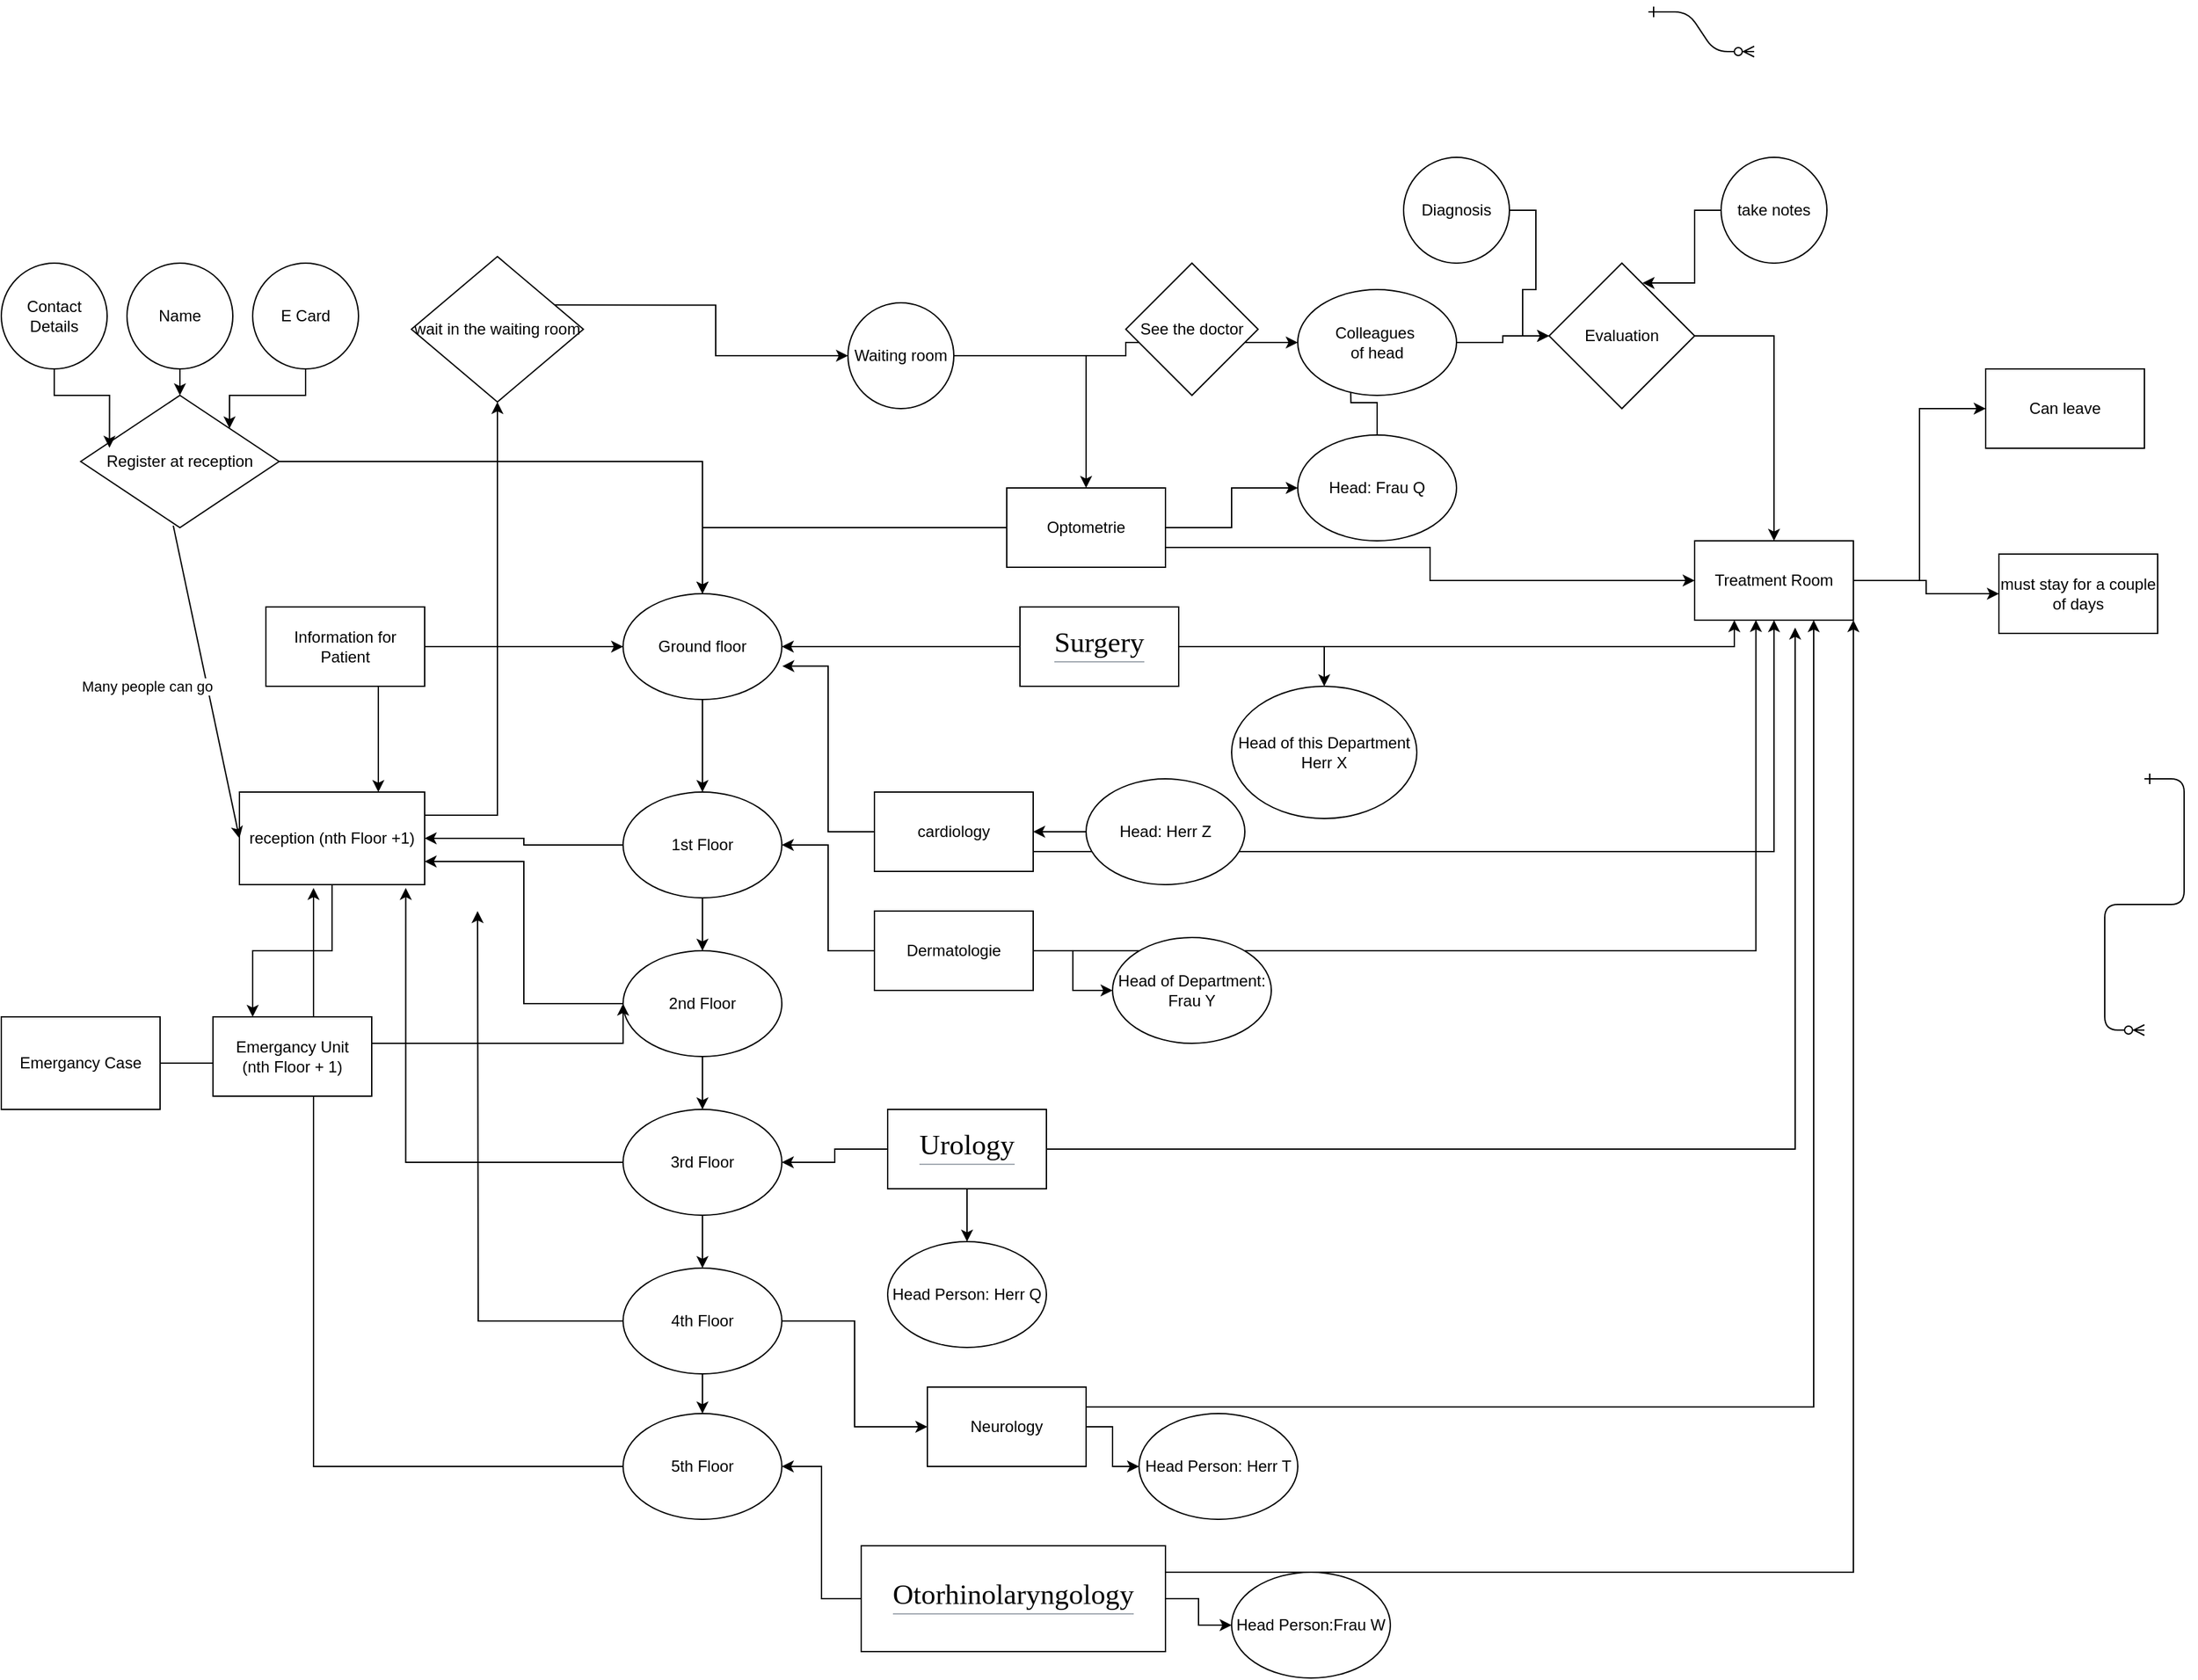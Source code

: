 <mxfile version="14.4.3" type="github">
  <diagram id="R2lEEEUBdFMjLlhIrx00" name="Page-1">
    <mxGraphModel dx="2676" dy="1929" grid="1" gridSize="10" guides="1" tooltips="1" connect="1" arrows="1" fold="1" page="1" pageScale="1" pageWidth="850" pageHeight="1100" math="0" shadow="0" extFonts="Permanent Marker^https://fonts.googleapis.com/css?family=Permanent+Marker">
      <root>
        <mxCell id="0" />
        <mxCell id="1" parent="0" />
        <mxCell id="C-vyLk0tnHw3VtMMgP7b-1" value="" style="edgeStyle=entityRelationEdgeStyle;endArrow=ERzeroToMany;startArrow=ERone;endFill=1;startFill=0;" parent="1" edge="1">
          <mxGeometry width="100" height="100" relative="1" as="geometry">
            <mxPoint x="405" y="-380" as="sourcePoint" />
            <mxPoint x="485" y="-350" as="targetPoint" />
          </mxGeometry>
        </mxCell>
        <mxCell id="C-vyLk0tnHw3VtMMgP7b-12" value="" style="edgeStyle=entityRelationEdgeStyle;endArrow=ERzeroToMany;startArrow=ERone;endFill=1;startFill=0;" parent="1" edge="1">
          <mxGeometry width="100" height="100" relative="1" as="geometry">
            <mxPoint x="780" y="200" as="sourcePoint" />
            <mxPoint x="780" y="390" as="targetPoint" />
          </mxGeometry>
        </mxCell>
        <mxCell id="jUTUyWdpoJ4dByFYasT1-13" style="edgeStyle=orthogonalEdgeStyle;rounded=0;orthogonalLoop=1;jettySize=auto;html=1;entryX=0;entryY=0.5;entryDx=0;entryDy=0;" parent="1" source="jUTUyWdpoJ4dByFYasT1-3" target="jUTUyWdpoJ4dByFYasT1-12" edge="1">
          <mxGeometry relative="1" as="geometry" />
        </mxCell>
        <mxCell id="jUTUyWdpoJ4dByFYasT1-42" style="edgeStyle=orthogonalEdgeStyle;rounded=0;orthogonalLoop=1;jettySize=auto;html=1;exitX=0;exitY=0.5;exitDx=0;exitDy=0;entryX=1;entryY=0.5;entryDx=0;entryDy=0;" parent="1" source="jUTUyWdpoJ4dByFYasT1-3" target="jUTUyWdpoJ4dByFYasT1-27" edge="1">
          <mxGeometry relative="1" as="geometry" />
        </mxCell>
        <mxCell id="rC-h7U5cNnP6s9ntKth8-61" style="edgeStyle=orthogonalEdgeStyle;rounded=0;orthogonalLoop=1;jettySize=auto;html=1;exitX=1;exitY=0.5;exitDx=0;exitDy=0;entryX=0.386;entryY=0.998;entryDx=0;entryDy=0;entryPerimeter=0;" edge="1" parent="1" source="jUTUyWdpoJ4dByFYasT1-3" target="rC-h7U5cNnP6s9ntKth8-38">
          <mxGeometry relative="1" as="geometry" />
        </mxCell>
        <mxCell id="jUTUyWdpoJ4dByFYasT1-3" value="Dermatologie" style="rounded=0;whiteSpace=wrap;html=1;" parent="1" vertex="1">
          <mxGeometry x="-180" y="300" width="120" height="60" as="geometry" />
        </mxCell>
        <mxCell id="jUTUyWdpoJ4dByFYasT1-18" style="edgeStyle=orthogonalEdgeStyle;rounded=0;orthogonalLoop=1;jettySize=auto;html=1;entryX=0.5;entryY=0;entryDx=0;entryDy=0;" parent="1" source="rC-h7U5cNnP6s9ntKth8-9" target="jUTUyWdpoJ4dByFYasT1-16" edge="1">
          <mxGeometry relative="1" as="geometry" />
        </mxCell>
        <mxCell id="rC-h7U5cNnP6s9ntKth8-11" style="edgeStyle=orthogonalEdgeStyle;rounded=0;orthogonalLoop=1;jettySize=auto;html=1;entryX=0.5;entryY=0;entryDx=0;entryDy=0;" edge="1" parent="1" source="jUTUyWdpoJ4dByFYasT1-4" target="jUTUyWdpoJ4dByFYasT1-16">
          <mxGeometry relative="1" as="geometry" />
        </mxCell>
        <mxCell id="rC-h7U5cNnP6s9ntKth8-21" value="" style="edgeStyle=orthogonalEdgeStyle;rounded=0;orthogonalLoop=1;jettySize=auto;html=1;" edge="1" parent="1" source="jUTUyWdpoJ4dByFYasT1-4" target="rC-h7U5cNnP6s9ntKth8-20">
          <mxGeometry relative="1" as="geometry" />
        </mxCell>
        <mxCell id="rC-h7U5cNnP6s9ntKth8-39" style="edgeStyle=orthogonalEdgeStyle;rounded=0;orthogonalLoop=1;jettySize=auto;html=1;exitX=1;exitY=0.75;exitDx=0;exitDy=0;" edge="1" parent="1" source="jUTUyWdpoJ4dByFYasT1-4" target="rC-h7U5cNnP6s9ntKth8-38">
          <mxGeometry relative="1" as="geometry" />
        </mxCell>
        <mxCell id="jUTUyWdpoJ4dByFYasT1-4" value="Optometrie" style="rounded=0;whiteSpace=wrap;html=1;" parent="1" vertex="1">
          <mxGeometry x="-80" y="-20" width="120" height="60" as="geometry" />
        </mxCell>
        <mxCell id="jUTUyWdpoJ4dByFYasT1-54" style="edgeStyle=orthogonalEdgeStyle;rounded=0;orthogonalLoop=1;jettySize=auto;html=1;exitX=1;exitY=0.5;exitDx=0;exitDy=0;entryX=0;entryY=0.5;entryDx=0;entryDy=0;" parent="1" source="jUTUyWdpoJ4dByFYasT1-5" target="jUTUyWdpoJ4dByFYasT1-52" edge="1">
          <mxGeometry relative="1" as="geometry" />
        </mxCell>
        <mxCell id="rC-h7U5cNnP6s9ntKth8-64" style="edgeStyle=orthogonalEdgeStyle;rounded=0;orthogonalLoop=1;jettySize=auto;html=1;exitX=1;exitY=0.25;exitDx=0;exitDy=0;entryX=0.75;entryY=1;entryDx=0;entryDy=0;" edge="1" parent="1" source="jUTUyWdpoJ4dByFYasT1-5" target="rC-h7U5cNnP6s9ntKth8-38">
          <mxGeometry relative="1" as="geometry">
            <mxPoint x="540" y="650" as="targetPoint" />
          </mxGeometry>
        </mxCell>
        <mxCell id="jUTUyWdpoJ4dByFYasT1-5" value="Neurology" style="rounded=0;whiteSpace=wrap;html=1;" parent="1" vertex="1">
          <mxGeometry x="-140" y="660" width="120" height="60" as="geometry" />
        </mxCell>
        <mxCell id="jUTUyWdpoJ4dByFYasT1-47" style="edgeStyle=orthogonalEdgeStyle;rounded=0;orthogonalLoop=1;jettySize=auto;html=1;entryX=1;entryY=0.5;entryDx=0;entryDy=0;" parent="1" source="jUTUyWdpoJ4dByFYasT1-7" target="jUTUyWdpoJ4dByFYasT1-37" edge="1">
          <mxGeometry relative="1" as="geometry" />
        </mxCell>
        <mxCell id="jUTUyWdpoJ4dByFYasT1-49" style="edgeStyle=orthogonalEdgeStyle;rounded=0;orthogonalLoop=1;jettySize=auto;html=1;exitX=1;exitY=0.5;exitDx=0;exitDy=0;" parent="1" source="jUTUyWdpoJ4dByFYasT1-7" target="jUTUyWdpoJ4dByFYasT1-48" edge="1">
          <mxGeometry relative="1" as="geometry" />
        </mxCell>
        <mxCell id="rC-h7U5cNnP6s9ntKth8-65" style="edgeStyle=orthogonalEdgeStyle;rounded=0;orthogonalLoop=1;jettySize=auto;html=1;exitX=1;exitY=0.25;exitDx=0;exitDy=0;entryX=1;entryY=1;entryDx=0;entryDy=0;" edge="1" parent="1" source="jUTUyWdpoJ4dByFYasT1-7" target="rC-h7U5cNnP6s9ntKth8-38">
          <mxGeometry relative="1" as="geometry" />
        </mxCell>
        <mxCell id="jUTUyWdpoJ4dByFYasT1-7" value="&#xa;&#xa;&lt;h1 id=&quot;firstHeading&quot; class=&quot;firstHeading&quot; style=&quot;color: rgb(0, 0, 0); margin: 0px 0px 0.25em; padding: 0px; overflow: visible; border-bottom: 1px solid rgb(162, 169, 177); font-size: 1.8em; font-weight: normal; font-family: &amp;quot;linux libertine&amp;quot;, georgia, times, serif; line-height: 1.3; font-style: normal; letter-spacing: normal; text-indent: 0px; text-transform: none; word-spacing: 0px;&quot;&gt;Otorhinolaryngology&lt;/h1&gt;&#xa;&#xa;" style="rounded=0;whiteSpace=wrap;html=1;" parent="1" vertex="1">
          <mxGeometry x="-190" y="780" width="230" height="80" as="geometry" />
        </mxCell>
        <mxCell id="jUTUyWdpoJ4dByFYasT1-11" style="edgeStyle=orthogonalEdgeStyle;rounded=0;orthogonalLoop=1;jettySize=auto;html=1;entryX=0.5;entryY=0;entryDx=0;entryDy=0;" parent="1" source="jUTUyWdpoJ4dByFYasT1-8" target="jUTUyWdpoJ4dByFYasT1-10" edge="1">
          <mxGeometry relative="1" as="geometry" />
        </mxCell>
        <mxCell id="jUTUyWdpoJ4dByFYasT1-17" style="edgeStyle=orthogonalEdgeStyle;rounded=0;orthogonalLoop=1;jettySize=auto;html=1;exitX=0;exitY=0.5;exitDx=0;exitDy=0;entryX=1;entryY=0.5;entryDx=0;entryDy=0;" parent="1" source="jUTUyWdpoJ4dByFYasT1-8" target="jUTUyWdpoJ4dByFYasT1-16" edge="1">
          <mxGeometry relative="1" as="geometry" />
        </mxCell>
        <mxCell id="rC-h7U5cNnP6s9ntKth8-60" style="edgeStyle=orthogonalEdgeStyle;rounded=0;orthogonalLoop=1;jettySize=auto;html=1;exitX=1;exitY=0.5;exitDx=0;exitDy=0;entryX=0.25;entryY=1;entryDx=0;entryDy=0;" edge="1" parent="1" source="jUTUyWdpoJ4dByFYasT1-8" target="rC-h7U5cNnP6s9ntKth8-38">
          <mxGeometry relative="1" as="geometry" />
        </mxCell>
        <mxCell id="jUTUyWdpoJ4dByFYasT1-8" value="&#xa;&#xa;&lt;h1 id=&quot;firstHeading&quot; class=&quot;firstHeading&quot; style=&quot;color: rgb(0, 0, 0); margin: 0px 0px 0.25em; padding: 0px; overflow: visible; border-bottom: 1px solid rgb(162, 169, 177); font-size: 1.8em; font-weight: normal; font-family: &amp;quot;linux libertine&amp;quot;, georgia, times, serif; line-height: 1.3; font-style: normal; letter-spacing: normal; text-indent: 0px; text-transform: none; word-spacing: 0px;&quot;&gt;Surgery&lt;/h1&gt;&#xa;&#xa;" style="rounded=0;whiteSpace=wrap;html=1;" parent="1" vertex="1">
          <mxGeometry x="-70" y="70" width="120" height="60" as="geometry" />
        </mxCell>
        <mxCell id="jUTUyWdpoJ4dByFYasT1-43" style="edgeStyle=orthogonalEdgeStyle;rounded=0;orthogonalLoop=1;jettySize=auto;html=1;entryX=1;entryY=0.5;entryDx=0;entryDy=0;" parent="1" source="jUTUyWdpoJ4dByFYasT1-9" target="jUTUyWdpoJ4dByFYasT1-33" edge="1">
          <mxGeometry relative="1" as="geometry" />
        </mxCell>
        <mxCell id="jUTUyWdpoJ4dByFYasT1-46" style="edgeStyle=orthogonalEdgeStyle;rounded=0;orthogonalLoop=1;jettySize=auto;html=1;exitX=0.5;exitY=1;exitDx=0;exitDy=0;entryX=0.5;entryY=0;entryDx=0;entryDy=0;" parent="1" source="jUTUyWdpoJ4dByFYasT1-9" target="jUTUyWdpoJ4dByFYasT1-44" edge="1">
          <mxGeometry relative="1" as="geometry" />
        </mxCell>
        <mxCell id="rC-h7U5cNnP6s9ntKth8-63" style="edgeStyle=orthogonalEdgeStyle;rounded=0;orthogonalLoop=1;jettySize=auto;html=1;exitX=1;exitY=0.5;exitDx=0;exitDy=0;entryX=0.633;entryY=1.093;entryDx=0;entryDy=0;entryPerimeter=0;" edge="1" parent="1" source="jUTUyWdpoJ4dByFYasT1-9" target="rC-h7U5cNnP6s9ntKth8-38">
          <mxGeometry relative="1" as="geometry">
            <mxPoint x="560" y="470" as="targetPoint" />
          </mxGeometry>
        </mxCell>
        <mxCell id="jUTUyWdpoJ4dByFYasT1-9" value="&#xa;&#xa;&lt;h1 id=&quot;firstHeading&quot; class=&quot;firstHeading&quot; style=&quot;color: rgb(0, 0, 0); margin: 0px 0px 0.25em; padding: 0px; overflow: visible; border-bottom: 1px solid rgb(162, 169, 177); font-size: 1.8em; font-weight: normal; font-family: &amp;quot;linux libertine&amp;quot;, georgia, times, serif; line-height: 1.3; font-style: normal; letter-spacing: normal; text-indent: 0px; text-transform: none; word-spacing: 0px;&quot;&gt;Urology&lt;/h1&gt;&#xa;&#xa;" style="rounded=0;whiteSpace=wrap;html=1;" parent="1" vertex="1">
          <mxGeometry x="-170" y="450" width="120" height="60" as="geometry" />
        </mxCell>
        <mxCell id="jUTUyWdpoJ4dByFYasT1-10" value="Head of this Department Herr X" style="ellipse;whiteSpace=wrap;html=1;" parent="1" vertex="1">
          <mxGeometry x="90" y="130" width="140" height="100" as="geometry" />
        </mxCell>
        <mxCell id="jUTUyWdpoJ4dByFYasT1-12" value="Head of Department: Frau Y" style="ellipse;whiteSpace=wrap;html=1;" parent="1" vertex="1">
          <mxGeometry y="320" width="120" height="80" as="geometry" />
        </mxCell>
        <mxCell id="jUTUyWdpoJ4dByFYasT1-28" style="edgeStyle=orthogonalEdgeStyle;rounded=0;orthogonalLoop=1;jettySize=auto;html=1;exitX=0.5;exitY=1;exitDx=0;exitDy=0;entryX=0.5;entryY=0;entryDx=0;entryDy=0;" parent="1" source="jUTUyWdpoJ4dByFYasT1-16" target="jUTUyWdpoJ4dByFYasT1-27" edge="1">
          <mxGeometry relative="1" as="geometry">
            <mxPoint x="-309.647" y="170" as="targetPoint" />
          </mxGeometry>
        </mxCell>
        <mxCell id="rC-h7U5cNnP6s9ntKth8-6" style="edgeStyle=orthogonalEdgeStyle;rounded=0;orthogonalLoop=1;jettySize=auto;html=1;entryX=0.75;entryY=0;entryDx=0;entryDy=0;" edge="1" parent="1" source="jUTUyWdpoJ4dByFYasT1-16" target="jUTUyWdpoJ4dByFYasT1-59">
          <mxGeometry relative="1" as="geometry" />
        </mxCell>
        <mxCell id="jUTUyWdpoJ4dByFYasT1-16" value="Ground floor" style="ellipse;whiteSpace=wrap;html=1;" parent="1" vertex="1">
          <mxGeometry x="-370" y="60" width="120" height="80" as="geometry" />
        </mxCell>
        <mxCell id="jUTUyWdpoJ4dByFYasT1-39" style="edgeStyle=orthogonalEdgeStyle;rounded=0;orthogonalLoop=1;jettySize=auto;html=1;entryX=1.003;entryY=0.685;entryDx=0;entryDy=0;entryPerimeter=0;" parent="1" source="jUTUyWdpoJ4dByFYasT1-21" target="jUTUyWdpoJ4dByFYasT1-16" edge="1">
          <mxGeometry relative="1" as="geometry">
            <mxPoint x="-230" y="130" as="targetPoint" />
          </mxGeometry>
        </mxCell>
        <mxCell id="rC-h7U5cNnP6s9ntKth8-62" style="edgeStyle=orthogonalEdgeStyle;rounded=0;orthogonalLoop=1;jettySize=auto;html=1;exitX=1;exitY=0.75;exitDx=0;exitDy=0;" edge="1" parent="1" source="jUTUyWdpoJ4dByFYasT1-21" target="rC-h7U5cNnP6s9ntKth8-38">
          <mxGeometry relative="1" as="geometry">
            <mxPoint x="540" y="255.286" as="targetPoint" />
          </mxGeometry>
        </mxCell>
        <mxCell id="jUTUyWdpoJ4dByFYasT1-21" value="cardiology" style="rounded=0;whiteSpace=wrap;html=1;" parent="1" vertex="1">
          <mxGeometry x="-180" y="210" width="120" height="60" as="geometry" />
        </mxCell>
        <mxCell id="jUTUyWdpoJ4dByFYasT1-24" style="edgeStyle=orthogonalEdgeStyle;rounded=0;orthogonalLoop=1;jettySize=auto;html=1;entryX=1;entryY=0.5;entryDx=0;entryDy=0;" parent="1" source="jUTUyWdpoJ4dByFYasT1-23" target="jUTUyWdpoJ4dByFYasT1-21" edge="1">
          <mxGeometry relative="1" as="geometry" />
        </mxCell>
        <mxCell id="jUTUyWdpoJ4dByFYasT1-23" value="Head: Herr Z" style="ellipse;whiteSpace=wrap;html=1;" parent="1" vertex="1">
          <mxGeometry x="-20" y="200" width="120" height="80" as="geometry" />
        </mxCell>
        <mxCell id="jUTUyWdpoJ4dByFYasT1-41" style="edgeStyle=orthogonalEdgeStyle;rounded=0;orthogonalLoop=1;jettySize=auto;html=1;entryX=0;entryY=0.5;entryDx=0;entryDy=0;" parent="1" source="jUTUyWdpoJ4dByFYasT1-25" target="jUTUyWdpoJ4dByFYasT1-16" edge="1">
          <mxGeometry relative="1" as="geometry" />
        </mxCell>
        <mxCell id="jUTUyWdpoJ4dByFYasT1-25" value="Information for Patient" style="rounded=0;whiteSpace=wrap;html=1;" parent="1" vertex="1">
          <mxGeometry x="-640" y="70" width="120" height="60" as="geometry" />
        </mxCell>
        <mxCell id="jUTUyWdpoJ4dByFYasT1-32" style="edgeStyle=orthogonalEdgeStyle;rounded=0;orthogonalLoop=1;jettySize=auto;html=1;exitX=0.5;exitY=1;exitDx=0;exitDy=0;entryX=0.5;entryY=0;entryDx=0;entryDy=0;" parent="1" source="jUTUyWdpoJ4dByFYasT1-27" target="jUTUyWdpoJ4dByFYasT1-30" edge="1">
          <mxGeometry relative="1" as="geometry" />
        </mxCell>
        <mxCell id="rC-h7U5cNnP6s9ntKth8-1" style="edgeStyle=orthogonalEdgeStyle;rounded=0;orthogonalLoop=1;jettySize=auto;html=1;exitX=0;exitY=0.5;exitDx=0;exitDy=0;entryX=1;entryY=0.5;entryDx=0;entryDy=0;" edge="1" parent="1" source="jUTUyWdpoJ4dByFYasT1-27" target="jUTUyWdpoJ4dByFYasT1-59">
          <mxGeometry relative="1" as="geometry" />
        </mxCell>
        <mxCell id="jUTUyWdpoJ4dByFYasT1-27" value="1st Floor" style="ellipse;whiteSpace=wrap;html=1;" parent="1" vertex="1">
          <mxGeometry x="-370" y="210" width="120" height="80" as="geometry" />
        </mxCell>
        <mxCell id="jUTUyWdpoJ4dByFYasT1-34" value="" style="edgeStyle=orthogonalEdgeStyle;rounded=0;orthogonalLoop=1;jettySize=auto;html=1;" parent="1" source="jUTUyWdpoJ4dByFYasT1-30" target="jUTUyWdpoJ4dByFYasT1-33" edge="1">
          <mxGeometry relative="1" as="geometry" />
        </mxCell>
        <mxCell id="rC-h7U5cNnP6s9ntKth8-2" style="edgeStyle=orthogonalEdgeStyle;rounded=0;orthogonalLoop=1;jettySize=auto;html=1;exitX=0;exitY=0.5;exitDx=0;exitDy=0;entryX=1;entryY=0.75;entryDx=0;entryDy=0;" edge="1" parent="1" source="jUTUyWdpoJ4dByFYasT1-30" target="jUTUyWdpoJ4dByFYasT1-59">
          <mxGeometry relative="1" as="geometry" />
        </mxCell>
        <mxCell id="jUTUyWdpoJ4dByFYasT1-30" value="2nd Floor" style="ellipse;whiteSpace=wrap;html=1;" parent="1" vertex="1">
          <mxGeometry x="-370" y="330" width="120" height="80" as="geometry" />
        </mxCell>
        <mxCell id="jUTUyWdpoJ4dByFYasT1-36" value="" style="edgeStyle=orthogonalEdgeStyle;rounded=0;orthogonalLoop=1;jettySize=auto;html=1;" parent="1" source="jUTUyWdpoJ4dByFYasT1-33" target="jUTUyWdpoJ4dByFYasT1-35" edge="1">
          <mxGeometry relative="1" as="geometry" />
        </mxCell>
        <mxCell id="rC-h7U5cNnP6s9ntKth8-3" style="edgeStyle=orthogonalEdgeStyle;rounded=0;orthogonalLoop=1;jettySize=auto;html=1;exitX=0;exitY=0.5;exitDx=0;exitDy=0;entryX=0.898;entryY=1.035;entryDx=0;entryDy=0;entryPerimeter=0;" edge="1" parent="1" source="jUTUyWdpoJ4dByFYasT1-33" target="jUTUyWdpoJ4dByFYasT1-59">
          <mxGeometry relative="1" as="geometry" />
        </mxCell>
        <mxCell id="jUTUyWdpoJ4dByFYasT1-33" value="3rd Floor" style="ellipse;whiteSpace=wrap;html=1;" parent="1" vertex="1">
          <mxGeometry x="-370" y="450" width="120" height="80" as="geometry" />
        </mxCell>
        <mxCell id="jUTUyWdpoJ4dByFYasT1-38" style="edgeStyle=orthogonalEdgeStyle;rounded=0;orthogonalLoop=1;jettySize=auto;html=1;entryX=0.5;entryY=0;entryDx=0;entryDy=0;" parent="1" source="jUTUyWdpoJ4dByFYasT1-35" target="jUTUyWdpoJ4dByFYasT1-37" edge="1">
          <mxGeometry relative="1" as="geometry" />
        </mxCell>
        <mxCell id="jUTUyWdpoJ4dByFYasT1-50" style="edgeStyle=orthogonalEdgeStyle;rounded=0;orthogonalLoop=1;jettySize=auto;html=1;exitX=1;exitY=0.5;exitDx=0;exitDy=0;entryX=0;entryY=0.5;entryDx=0;entryDy=0;" parent="1" source="jUTUyWdpoJ4dByFYasT1-35" target="jUTUyWdpoJ4dByFYasT1-5" edge="1">
          <mxGeometry relative="1" as="geometry" />
        </mxCell>
        <mxCell id="rC-h7U5cNnP6s9ntKth8-4" style="edgeStyle=orthogonalEdgeStyle;rounded=0;orthogonalLoop=1;jettySize=auto;html=1;exitX=0;exitY=0.5;exitDx=0;exitDy=0;" edge="1" parent="1" source="jUTUyWdpoJ4dByFYasT1-35">
          <mxGeometry relative="1" as="geometry">
            <mxPoint x="-480" y="300" as="targetPoint" />
          </mxGeometry>
        </mxCell>
        <mxCell id="jUTUyWdpoJ4dByFYasT1-35" value="4th Floor&lt;br&gt;" style="ellipse;whiteSpace=wrap;html=1;" parent="1" vertex="1">
          <mxGeometry x="-370" y="570" width="120" height="80" as="geometry" />
        </mxCell>
        <mxCell id="rC-h7U5cNnP6s9ntKth8-5" style="edgeStyle=orthogonalEdgeStyle;rounded=0;orthogonalLoop=1;jettySize=auto;html=1;exitX=0;exitY=0.5;exitDx=0;exitDy=0;entryX=0.4;entryY=1.035;entryDx=0;entryDy=0;entryPerimeter=0;" edge="1" parent="1" source="jUTUyWdpoJ4dByFYasT1-37" target="jUTUyWdpoJ4dByFYasT1-59">
          <mxGeometry relative="1" as="geometry" />
        </mxCell>
        <mxCell id="jUTUyWdpoJ4dByFYasT1-37" value="5th Floor" style="ellipse;whiteSpace=wrap;html=1;" parent="1" vertex="1">
          <mxGeometry x="-370" y="680" width="120" height="80" as="geometry" />
        </mxCell>
        <mxCell id="jUTUyWdpoJ4dByFYasT1-44" value="Head Person: Herr Q" style="ellipse;whiteSpace=wrap;html=1;" parent="1" vertex="1">
          <mxGeometry x="-170" y="550" width="120" height="80" as="geometry" />
        </mxCell>
        <mxCell id="jUTUyWdpoJ4dByFYasT1-48" value="Head Person:Frau W" style="ellipse;whiteSpace=wrap;html=1;" parent="1" vertex="1">
          <mxGeometry x="90" y="800" width="120" height="80" as="geometry" />
        </mxCell>
        <mxCell id="jUTUyWdpoJ4dByFYasT1-52" value="Head Person: Herr T" style="ellipse;whiteSpace=wrap;html=1;" parent="1" vertex="1">
          <mxGeometry x="20" y="680" width="120" height="80" as="geometry" />
        </mxCell>
        <mxCell id="jUTUyWdpoJ4dByFYasT1-58" style="edgeStyle=orthogonalEdgeStyle;rounded=0;orthogonalLoop=1;jettySize=auto;html=1;entryX=0.083;entryY=0.583;entryDx=0;entryDy=0;entryPerimeter=0;" parent="1" source="jUTUyWdpoJ4dByFYasT1-55" target="jUTUyWdpoJ4dByFYasT1-57" edge="1">
          <mxGeometry relative="1" as="geometry" />
        </mxCell>
        <mxCell id="jUTUyWdpoJ4dByFYasT1-55" value="Emergancy Case" style="rounded=0;whiteSpace=wrap;html=1;" parent="1" vertex="1">
          <mxGeometry x="-840" y="380" width="120" height="70" as="geometry" />
        </mxCell>
        <mxCell id="rC-h7U5cNnP6s9ntKth8-8" style="edgeStyle=orthogonalEdgeStyle;rounded=0;orthogonalLoop=1;jettySize=auto;html=1;exitX=1;exitY=0.5;exitDx=0;exitDy=0;entryX=0;entryY=0.5;entryDx=0;entryDy=0;" edge="1" parent="1" source="jUTUyWdpoJ4dByFYasT1-57" target="jUTUyWdpoJ4dByFYasT1-30">
          <mxGeometry relative="1" as="geometry">
            <Array as="points">
              <mxPoint x="-560" y="400" />
              <mxPoint x="-370" y="400" />
            </Array>
          </mxGeometry>
        </mxCell>
        <mxCell id="jUTUyWdpoJ4dByFYasT1-57" value="Emergancy Unit&lt;br&gt;(nth Floor + 1)" style="rounded=0;whiteSpace=wrap;html=1;" parent="1" vertex="1">
          <mxGeometry x="-680" y="380" width="120" height="60" as="geometry" />
        </mxCell>
        <mxCell id="rC-h7U5cNnP6s9ntKth8-7" style="edgeStyle=orthogonalEdgeStyle;rounded=0;orthogonalLoop=1;jettySize=auto;html=1;entryX=0.25;entryY=0;entryDx=0;entryDy=0;" edge="1" parent="1" source="jUTUyWdpoJ4dByFYasT1-59" target="jUTUyWdpoJ4dByFYasT1-57">
          <mxGeometry relative="1" as="geometry" />
        </mxCell>
        <mxCell id="rC-h7U5cNnP6s9ntKth8-26" style="edgeStyle=orthogonalEdgeStyle;rounded=0;orthogonalLoop=1;jettySize=auto;html=1;exitX=1;exitY=0.25;exitDx=0;exitDy=0;entryX=0;entryY=0.5;entryDx=0;entryDy=0;" edge="1" parent="1" source="rC-h7U5cNnP6s9ntKth8-28" target="rC-h7U5cNnP6s9ntKth8-22">
          <mxGeometry relative="1" as="geometry">
            <mxPoint x="-470" y="-120" as="targetPoint" />
            <Array as="points" />
          </mxGeometry>
        </mxCell>
        <mxCell id="rC-h7U5cNnP6s9ntKth8-30" style="edgeStyle=orthogonalEdgeStyle;rounded=0;orthogonalLoop=1;jettySize=auto;html=1;exitX=1;exitY=0.25;exitDx=0;exitDy=0;entryX=0.5;entryY=1;entryDx=0;entryDy=0;" edge="1" parent="1" source="jUTUyWdpoJ4dByFYasT1-59" target="rC-h7U5cNnP6s9ntKth8-28">
          <mxGeometry relative="1" as="geometry" />
        </mxCell>
        <mxCell id="jUTUyWdpoJ4dByFYasT1-59" value="reception (nth Floor +1)" style="rounded=0;whiteSpace=wrap;html=1;" parent="1" vertex="1">
          <mxGeometry x="-660" y="210" width="140" height="70" as="geometry" />
        </mxCell>
        <mxCell id="rC-h7U5cNnP6s9ntKth8-9" value="Register at reception" style="rhombus;whiteSpace=wrap;html=1;" vertex="1" parent="1">
          <mxGeometry x="-780" y="-90" width="150" height="100" as="geometry" />
        </mxCell>
        <mxCell id="rC-h7U5cNnP6s9ntKth8-17" style="edgeStyle=orthogonalEdgeStyle;rounded=0;orthogonalLoop=1;jettySize=auto;html=1;entryX=1;entryY=0;entryDx=0;entryDy=0;" edge="1" parent="1" source="rC-h7U5cNnP6s9ntKth8-14" target="rC-h7U5cNnP6s9ntKth8-9">
          <mxGeometry relative="1" as="geometry" />
        </mxCell>
        <mxCell id="rC-h7U5cNnP6s9ntKth8-14" value="E Card" style="ellipse;whiteSpace=wrap;html=1;aspect=fixed;" vertex="1" parent="1">
          <mxGeometry x="-650" y="-190" width="80" height="80" as="geometry" />
        </mxCell>
        <mxCell id="rC-h7U5cNnP6s9ntKth8-19" style="edgeStyle=orthogonalEdgeStyle;rounded=0;orthogonalLoop=1;jettySize=auto;html=1;exitX=0.5;exitY=1;exitDx=0;exitDy=0;entryX=0.5;entryY=0;entryDx=0;entryDy=0;" edge="1" parent="1" source="rC-h7U5cNnP6s9ntKth8-15" target="rC-h7U5cNnP6s9ntKth8-9">
          <mxGeometry relative="1" as="geometry" />
        </mxCell>
        <mxCell id="rC-h7U5cNnP6s9ntKth8-15" value="Name" style="ellipse;whiteSpace=wrap;html=1;aspect=fixed;" vertex="1" parent="1">
          <mxGeometry x="-745" y="-190" width="80" height="80" as="geometry" />
        </mxCell>
        <mxCell id="rC-h7U5cNnP6s9ntKth8-18" style="edgeStyle=orthogonalEdgeStyle;rounded=0;orthogonalLoop=1;jettySize=auto;html=1;exitX=0.5;exitY=1;exitDx=0;exitDy=0;entryX=0.145;entryY=0.396;entryDx=0;entryDy=0;entryPerimeter=0;" edge="1" parent="1" source="rC-h7U5cNnP6s9ntKth8-16" target="rC-h7U5cNnP6s9ntKth8-9">
          <mxGeometry relative="1" as="geometry" />
        </mxCell>
        <mxCell id="rC-h7U5cNnP6s9ntKth8-16" value="Contact Details" style="ellipse;whiteSpace=wrap;html=1;aspect=fixed;" vertex="1" parent="1">
          <mxGeometry x="-840" y="-190" width="80" height="80" as="geometry" />
        </mxCell>
        <mxCell id="rC-h7U5cNnP6s9ntKth8-34" style="edgeStyle=orthogonalEdgeStyle;rounded=0;orthogonalLoop=1;jettySize=auto;html=1;exitX=0.5;exitY=0;exitDx=0;exitDy=0;" edge="1" parent="1" source="rC-h7U5cNnP6s9ntKth8-20">
          <mxGeometry relative="1" as="geometry">
            <mxPoint x="179.714" y="-110" as="targetPoint" />
          </mxGeometry>
        </mxCell>
        <mxCell id="rC-h7U5cNnP6s9ntKth8-20" value="Head: Frau Q" style="ellipse;whiteSpace=wrap;html=1;rounded=0;" vertex="1" parent="1">
          <mxGeometry x="140" y="-60" width="120" height="80" as="geometry" />
        </mxCell>
        <mxCell id="rC-h7U5cNnP6s9ntKth8-23" style="edgeStyle=orthogonalEdgeStyle;rounded=0;orthogonalLoop=1;jettySize=auto;html=1;" edge="1" parent="1" source="rC-h7U5cNnP6s9ntKth8-22" target="jUTUyWdpoJ4dByFYasT1-4">
          <mxGeometry relative="1" as="geometry" />
        </mxCell>
        <mxCell id="rC-h7U5cNnP6s9ntKth8-36" style="edgeStyle=orthogonalEdgeStyle;rounded=0;orthogonalLoop=1;jettySize=auto;html=1;entryX=0;entryY=0.5;entryDx=0;entryDy=0;" edge="1" parent="1" source="rC-h7U5cNnP6s9ntKth8-22" target="rC-h7U5cNnP6s9ntKth8-35">
          <mxGeometry relative="1" as="geometry" />
        </mxCell>
        <mxCell id="rC-h7U5cNnP6s9ntKth8-22" value="Waiting room&lt;br&gt;" style="ellipse;whiteSpace=wrap;html=1;aspect=fixed;" vertex="1" parent="1">
          <mxGeometry x="-200" y="-160" width="80" height="80" as="geometry" />
        </mxCell>
        <mxCell id="rC-h7U5cNnP6s9ntKth8-28" value="wait in the waiting room" style="rhombus;whiteSpace=wrap;html=1;" vertex="1" parent="1">
          <mxGeometry x="-530" y="-195" width="130" height="110" as="geometry" />
        </mxCell>
        <mxCell id="rC-h7U5cNnP6s9ntKth8-32" value="" style="endArrow=classic;html=1;entryX=0;entryY=0.5;entryDx=0;entryDy=0;" edge="1" parent="1" target="jUTUyWdpoJ4dByFYasT1-59">
          <mxGeometry relative="1" as="geometry">
            <mxPoint x="-710" y="8.57" as="sourcePoint" />
            <mxPoint x="-720" y="250" as="targetPoint" />
          </mxGeometry>
        </mxCell>
        <mxCell id="rC-h7U5cNnP6s9ntKth8-33" value="Many people can go" style="edgeLabel;resizable=0;html=1;align=center;verticalAlign=middle;" connectable="0" vertex="1" parent="rC-h7U5cNnP6s9ntKth8-32">
          <mxGeometry relative="1" as="geometry">
            <mxPoint x="-45.12" y="2.63" as="offset" />
          </mxGeometry>
        </mxCell>
        <mxCell id="rC-h7U5cNnP6s9ntKth8-40" style="edgeStyle=orthogonalEdgeStyle;rounded=0;orthogonalLoop=1;jettySize=auto;html=1;exitX=1;exitY=0.5;exitDx=0;exitDy=0;entryX=0.5;entryY=0;entryDx=0;entryDy=0;" edge="1" parent="1" source="rC-h7U5cNnP6s9ntKth8-41" target="rC-h7U5cNnP6s9ntKth8-38">
          <mxGeometry relative="1" as="geometry" />
        </mxCell>
        <mxCell id="rC-h7U5cNnP6s9ntKth8-43" style="edgeStyle=orthogonalEdgeStyle;rounded=0;orthogonalLoop=1;jettySize=auto;html=1;" edge="1" parent="1" source="rC-h7U5cNnP6s9ntKth8-35" target="rC-h7U5cNnP6s9ntKth8-41">
          <mxGeometry relative="1" as="geometry" />
        </mxCell>
        <mxCell id="rC-h7U5cNnP6s9ntKth8-35" value="Colleagues&amp;nbsp;&lt;br&gt;of head" style="ellipse;whiteSpace=wrap;html=1;" vertex="1" parent="1">
          <mxGeometry x="140" y="-170" width="120" height="80" as="geometry" />
        </mxCell>
        <mxCell id="rC-h7U5cNnP6s9ntKth8-37" value="See the doctor" style="rhombus;whiteSpace=wrap;html=1;" vertex="1" parent="1">
          <mxGeometry x="10" y="-190" width="100" height="100" as="geometry" />
        </mxCell>
        <mxCell id="rC-h7U5cNnP6s9ntKth8-57" style="edgeStyle=orthogonalEdgeStyle;rounded=0;orthogonalLoop=1;jettySize=auto;html=1;exitX=1;exitY=0.5;exitDx=0;exitDy=0;entryX=0;entryY=0.5;entryDx=0;entryDy=0;" edge="1" parent="1" source="rC-h7U5cNnP6s9ntKth8-38" target="rC-h7U5cNnP6s9ntKth8-56">
          <mxGeometry relative="1" as="geometry" />
        </mxCell>
        <mxCell id="rC-h7U5cNnP6s9ntKth8-59" style="edgeStyle=orthogonalEdgeStyle;rounded=0;orthogonalLoop=1;jettySize=auto;html=1;exitX=1;exitY=0.5;exitDx=0;exitDy=0;entryX=0;entryY=0.5;entryDx=0;entryDy=0;" edge="1" parent="1" source="rC-h7U5cNnP6s9ntKth8-38" target="rC-h7U5cNnP6s9ntKth8-58">
          <mxGeometry relative="1" as="geometry" />
        </mxCell>
        <mxCell id="rC-h7U5cNnP6s9ntKth8-38" value="Treatment Room" style="rounded=0;whiteSpace=wrap;html=1;" vertex="1" parent="1">
          <mxGeometry x="440" y="20" width="120" height="60" as="geometry" />
        </mxCell>
        <mxCell id="rC-h7U5cNnP6s9ntKth8-41" value="Evaluation&lt;br&gt;" style="rhombus;whiteSpace=wrap;html=1;" vertex="1" parent="1">
          <mxGeometry x="330" y="-190" width="110" height="110" as="geometry" />
        </mxCell>
        <mxCell id="rC-h7U5cNnP6s9ntKth8-53" style="edgeStyle=orthogonalEdgeStyle;rounded=0;orthogonalLoop=1;jettySize=auto;html=1;entryX=0.642;entryY=0.136;entryDx=0;entryDy=0;entryPerimeter=0;" edge="1" parent="1" source="rC-h7U5cNnP6s9ntKth8-47" target="rC-h7U5cNnP6s9ntKth8-41">
          <mxGeometry relative="1" as="geometry" />
        </mxCell>
        <mxCell id="rC-h7U5cNnP6s9ntKth8-47" value="take notes" style="ellipse;whiteSpace=wrap;html=1;aspect=fixed;" vertex="1" parent="1">
          <mxGeometry x="460" y="-270" width="80" height="80" as="geometry" />
        </mxCell>
        <mxCell id="rC-h7U5cNnP6s9ntKth8-49" value="" style="edgeStyle=orthogonalEdgeStyle;rounded=0;orthogonalLoop=1;jettySize=auto;html=1;" edge="1" parent="1" source="rC-h7U5cNnP6s9ntKth8-48" target="rC-h7U5cNnP6s9ntKth8-41">
          <mxGeometry relative="1" as="geometry" />
        </mxCell>
        <mxCell id="rC-h7U5cNnP6s9ntKth8-48" value="Diagnosis" style="ellipse;whiteSpace=wrap;html=1;aspect=fixed;" vertex="1" parent="1">
          <mxGeometry x="220" y="-270" width="80" height="80" as="geometry" />
        </mxCell>
        <mxCell id="rC-h7U5cNnP6s9ntKth8-56" value="Can leave" style="rounded=0;whiteSpace=wrap;html=1;" vertex="1" parent="1">
          <mxGeometry x="660" y="-110" width="120" height="60" as="geometry" />
        </mxCell>
        <mxCell id="rC-h7U5cNnP6s9ntKth8-58" value="must stay for a couple of days" style="rounded=0;whiteSpace=wrap;html=1;" vertex="1" parent="1">
          <mxGeometry x="670" y="30" width="120" height="60" as="geometry" />
        </mxCell>
      </root>
    </mxGraphModel>
  </diagram>
</mxfile>
